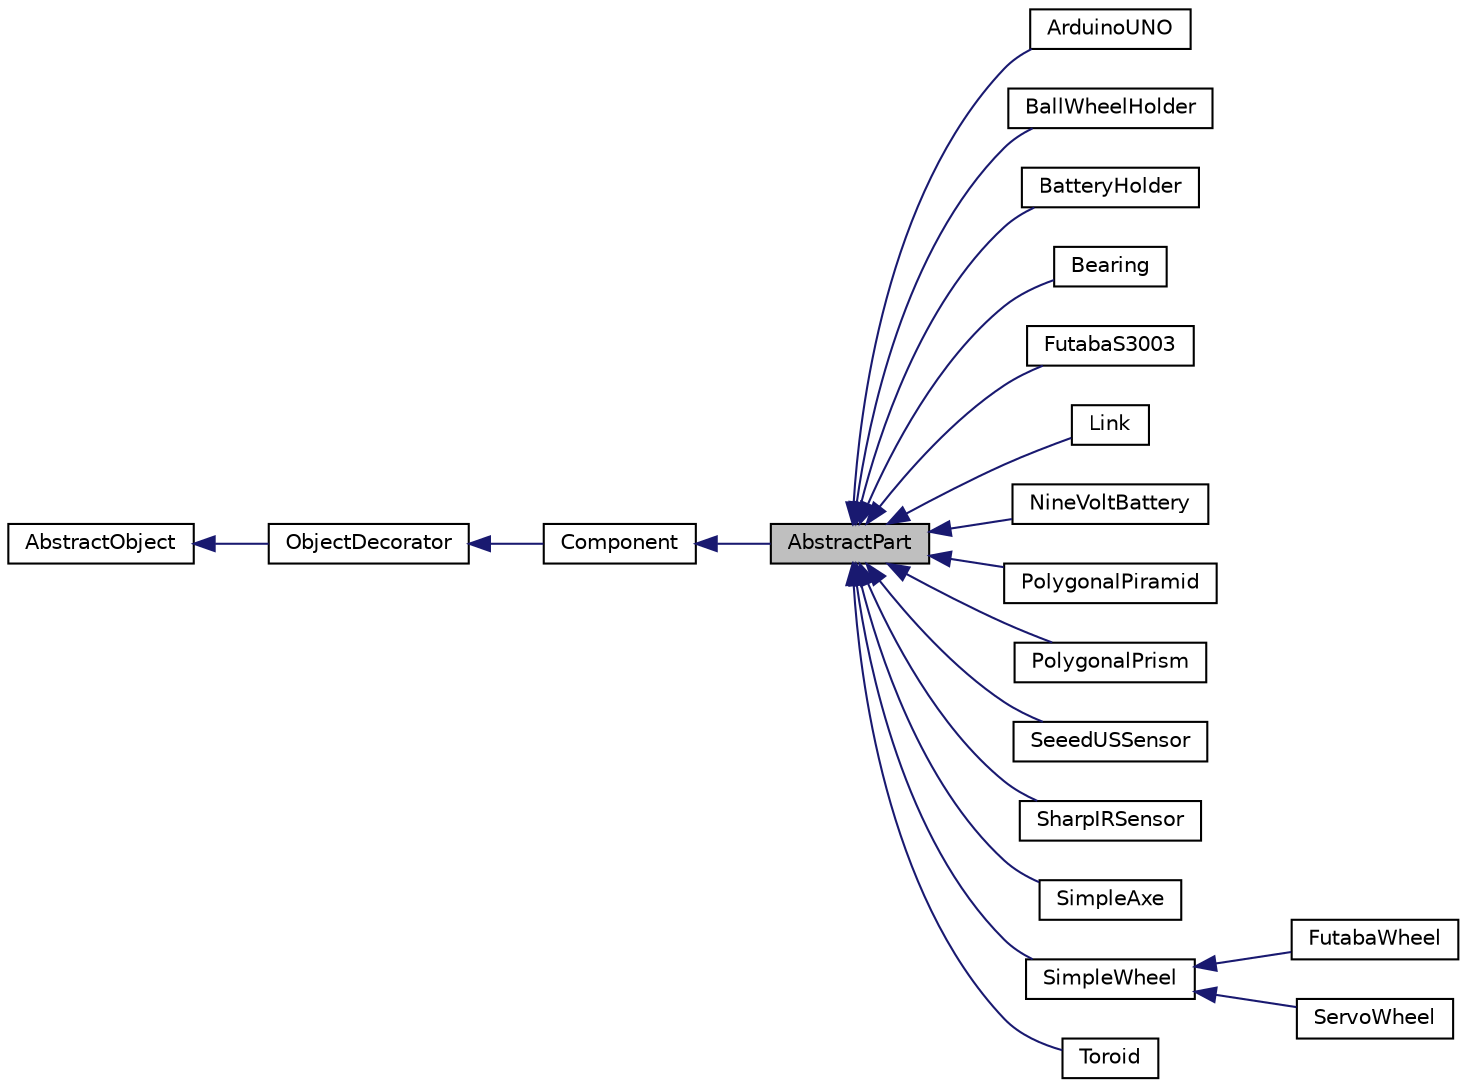 digraph "AbstractPart"
{
  edge [fontname="Helvetica",fontsize="10",labelfontname="Helvetica",labelfontsize="10"];
  node [fontname="Helvetica",fontsize="10",shape=record];
  rankdir="LR";
  Node1 [label="AbstractPart",height=0.2,width=0.4,color="black", fillcolor="grey75", style="filled" fontcolor="black"];
  Node2 -> Node1 [dir="back",color="midnightblue",fontsize="10",style="solid",fontname="Helvetica"];
  Node2 [label="Component",height=0.2,width=0.4,color="black", fillcolor="white", style="filled",URL="$classComponent.html",tooltip="Component class."];
  Node3 -> Node2 [dir="back",color="midnightblue",fontsize="10",style="solid",fontname="Helvetica"];
  Node3 [label="ObjectDecorator",height=0.2,width=0.4,color="black", fillcolor="white", style="filled",URL="$classObjectDecorator.html",tooltip="Abstract object decorator interface."];
  Node4 -> Node3 [dir="back",color="midnightblue",fontsize="10",style="solid",fontname="Helvetica"];
  Node4 [label="AbstractObject",height=0.2,width=0.4,color="black", fillcolor="white", style="filled",URL="$classAbstractObject.html",tooltip="Abstract object interface."];
  Node1 -> Node5 [dir="back",color="midnightblue",fontsize="10",style="solid",fontname="Helvetica"];
  Node5 [label="ArduinoUNO",height=0.2,width=0.4,color="black", fillcolor="white", style="filled",URL="$classArduinoUNO.html",tooltip="Arduino UNO Bounding Box."];
  Node1 -> Node6 [dir="back",color="midnightblue",fontsize="10",style="solid",fontname="Helvetica"];
  Node6 [label="BallWheelHolder",height=0.2,width=0.4,color="black", fillcolor="white", style="filled",URL="$classBallWheelHolder.html",tooltip="Ball Wheel Holder primitive object."];
  Node1 -> Node7 [dir="back",color="midnightblue",fontsize="10",style="solid",fontname="Helvetica"];
  Node7 [label="BatteryHolder",height=0.2,width=0.4,color="black", fillcolor="white", style="filled",URL="$classBatteryHolder.html",tooltip="Battery holder primitive object."];
  Node1 -> Node8 [dir="back",color="midnightblue",fontsize="10",style="solid",fontname="Helvetica"];
  Node8 [label="Bearing",height=0.2,width=0.4,color="black", fillcolor="white", style="filled",URL="$classBearing.html",tooltip="Bearing primitive object."];
  Node1 -> Node9 [dir="back",color="midnightblue",fontsize="10",style="solid",fontname="Helvetica"];
  Node9 [label="FutabaS3003",height=0.2,width=0.4,color="black", fillcolor="white", style="filled",URL="$classFutabaS3003.html",tooltip="Futaba S3003 Bounding Box."];
  Node1 -> Node10 [dir="back",color="midnightblue",fontsize="10",style="solid",fontname="Helvetica"];
  Node10 [label="Link",height=0.2,width=0.4,color="black", fillcolor="white", style="filled",URL="$classLink.html",tooltip="link primitive object"];
  Node1 -> Node11 [dir="back",color="midnightblue",fontsize="10",style="solid",fontname="Helvetica"];
  Node11 [label="NineVoltBattery",height=0.2,width=0.4,color="black", fillcolor="white", style="filled",URL="$classNineVoltBattery.html",tooltip="Futaba S3003 Bounding Box."];
  Node1 -> Node12 [dir="back",color="midnightblue",fontsize="10",style="solid",fontname="Helvetica"];
  Node12 [label="PolygonalPiramid",height=0.2,width=0.4,color="black", fillcolor="white", style="filled",URL="$classPolygonalPiramid.html",tooltip="Polygonal base piramid primitive object."];
  Node1 -> Node13 [dir="back",color="midnightblue",fontsize="10",style="solid",fontname="Helvetica"];
  Node13 [label="PolygonalPrism",height=0.2,width=0.4,color="black", fillcolor="white", style="filled",URL="$classPolygonalPrism.html",tooltip="Polygonal base prism primitive object."];
  Node1 -> Node14 [dir="back",color="midnightblue",fontsize="10",style="solid",fontname="Helvetica"];
  Node14 [label="SeeedUSSensor",height=0.2,width=0.4,color="black", fillcolor="white", style="filled",URL="$classSeeedUSSensor.html",tooltip="Seeed Ultrasonic Sensor Model."];
  Node1 -> Node15 [dir="back",color="midnightblue",fontsize="10",style="solid",fontname="Helvetica"];
  Node15 [label="SharpIRSensor",height=0.2,width=0.4,color="black", fillcolor="white", style="filled",URL="$classSharpIRSensor.html",tooltip="Shrap IR Analogic Sensor Model."];
  Node1 -> Node16 [dir="back",color="midnightblue",fontsize="10",style="solid",fontname="Helvetica"];
  Node16 [label="SimpleAxe",height=0.2,width=0.4,color="black", fillcolor="white", style="filled",URL="$classSimpleAxe.html",tooltip="Simple axe primitive object."];
  Node1 -> Node17 [dir="back",color="midnightblue",fontsize="10",style="solid",fontname="Helvetica"];
  Node17 [label="SimpleWheel",height=0.2,width=0.4,color="black", fillcolor="white", style="filled",URL="$classSimpleWheel.html",tooltip="Simple wheel primitive object."];
  Node17 -> Node18 [dir="back",color="midnightblue",fontsize="10",style="solid",fontname="Helvetica"];
  Node18 [label="FutabaWheel",height=0.2,width=0.4,color="black", fillcolor="white", style="filled",URL="$classFutabaWheel.html",tooltip="Futaba wheel primitive object."];
  Node17 -> Node19 [dir="back",color="midnightblue",fontsize="10",style="solid",fontname="Helvetica"];
  Node19 [label="ServoWheel",height=0.2,width=0.4,color="black", fillcolor="white", style="filled",URL="$classServoWheel.html",tooltip="Servo wheel primitive object."];
  Node1 -> Node20 [dir="back",color="midnightblue",fontsize="10",style="solid",fontname="Helvetica"];
  Node20 [label="Toroid",height=0.2,width=0.4,color="black", fillcolor="white", style="filled",URL="$classToroid.html",tooltip="Toroid primitive object."];
}
